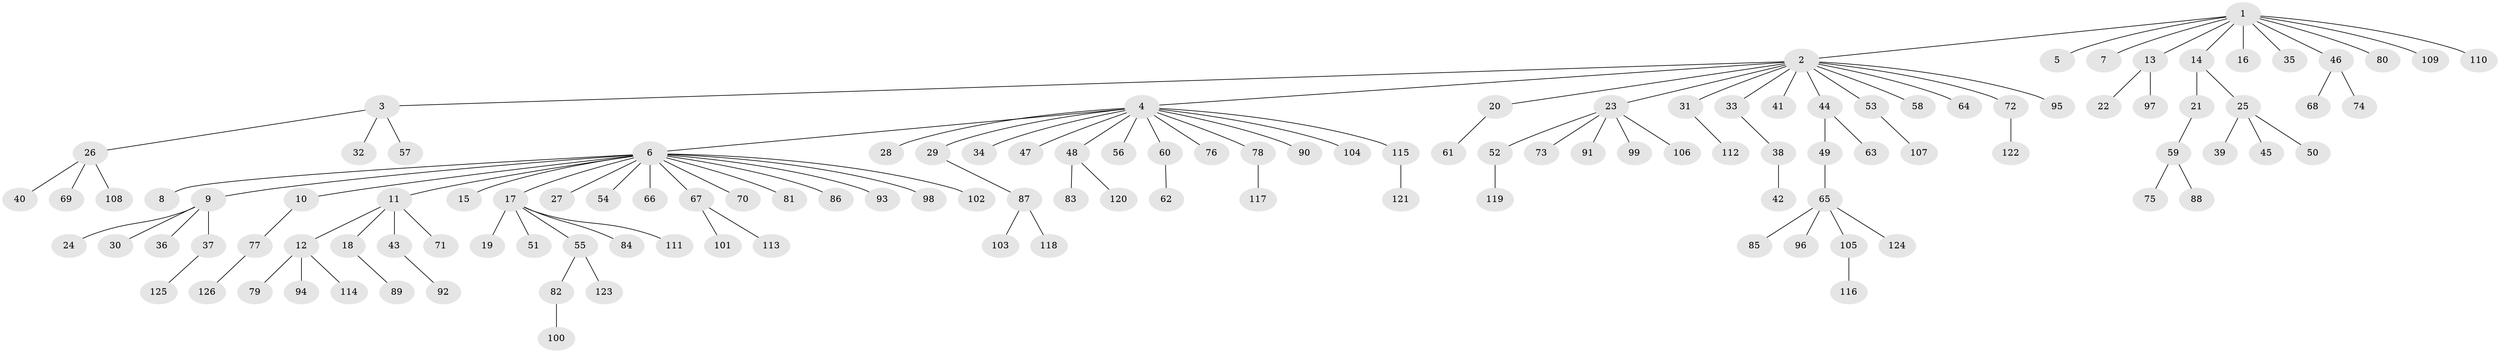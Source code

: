// Generated by graph-tools (version 1.1) at 2025/11/02/27/25 16:11:13]
// undirected, 126 vertices, 125 edges
graph export_dot {
graph [start="1"]
  node [color=gray90,style=filled];
  1;
  2;
  3;
  4;
  5;
  6;
  7;
  8;
  9;
  10;
  11;
  12;
  13;
  14;
  15;
  16;
  17;
  18;
  19;
  20;
  21;
  22;
  23;
  24;
  25;
  26;
  27;
  28;
  29;
  30;
  31;
  32;
  33;
  34;
  35;
  36;
  37;
  38;
  39;
  40;
  41;
  42;
  43;
  44;
  45;
  46;
  47;
  48;
  49;
  50;
  51;
  52;
  53;
  54;
  55;
  56;
  57;
  58;
  59;
  60;
  61;
  62;
  63;
  64;
  65;
  66;
  67;
  68;
  69;
  70;
  71;
  72;
  73;
  74;
  75;
  76;
  77;
  78;
  79;
  80;
  81;
  82;
  83;
  84;
  85;
  86;
  87;
  88;
  89;
  90;
  91;
  92;
  93;
  94;
  95;
  96;
  97;
  98;
  99;
  100;
  101;
  102;
  103;
  104;
  105;
  106;
  107;
  108;
  109;
  110;
  111;
  112;
  113;
  114;
  115;
  116;
  117;
  118;
  119;
  120;
  121;
  122;
  123;
  124;
  125;
  126;
  1 -- 2;
  1 -- 5;
  1 -- 7;
  1 -- 13;
  1 -- 14;
  1 -- 16;
  1 -- 35;
  1 -- 46;
  1 -- 80;
  1 -- 109;
  1 -- 110;
  2 -- 3;
  2 -- 4;
  2 -- 20;
  2 -- 23;
  2 -- 31;
  2 -- 33;
  2 -- 41;
  2 -- 44;
  2 -- 53;
  2 -- 58;
  2 -- 64;
  2 -- 72;
  2 -- 95;
  3 -- 26;
  3 -- 32;
  3 -- 57;
  4 -- 6;
  4 -- 28;
  4 -- 29;
  4 -- 34;
  4 -- 47;
  4 -- 48;
  4 -- 56;
  4 -- 60;
  4 -- 76;
  4 -- 78;
  4 -- 90;
  4 -- 104;
  4 -- 115;
  6 -- 8;
  6 -- 9;
  6 -- 10;
  6 -- 11;
  6 -- 15;
  6 -- 17;
  6 -- 27;
  6 -- 54;
  6 -- 66;
  6 -- 67;
  6 -- 70;
  6 -- 81;
  6 -- 86;
  6 -- 93;
  6 -- 98;
  6 -- 102;
  9 -- 24;
  9 -- 30;
  9 -- 36;
  9 -- 37;
  10 -- 77;
  11 -- 12;
  11 -- 18;
  11 -- 43;
  11 -- 71;
  12 -- 79;
  12 -- 94;
  12 -- 114;
  13 -- 22;
  13 -- 97;
  14 -- 21;
  14 -- 25;
  17 -- 19;
  17 -- 51;
  17 -- 55;
  17 -- 84;
  17 -- 111;
  18 -- 89;
  20 -- 61;
  21 -- 59;
  23 -- 52;
  23 -- 73;
  23 -- 91;
  23 -- 99;
  23 -- 106;
  25 -- 39;
  25 -- 45;
  25 -- 50;
  26 -- 40;
  26 -- 69;
  26 -- 108;
  29 -- 87;
  31 -- 112;
  33 -- 38;
  37 -- 125;
  38 -- 42;
  43 -- 92;
  44 -- 49;
  44 -- 63;
  46 -- 68;
  46 -- 74;
  48 -- 83;
  48 -- 120;
  49 -- 65;
  52 -- 119;
  53 -- 107;
  55 -- 82;
  55 -- 123;
  59 -- 75;
  59 -- 88;
  60 -- 62;
  65 -- 85;
  65 -- 96;
  65 -- 105;
  65 -- 124;
  67 -- 101;
  67 -- 113;
  72 -- 122;
  77 -- 126;
  78 -- 117;
  82 -- 100;
  87 -- 103;
  87 -- 118;
  105 -- 116;
  115 -- 121;
}
